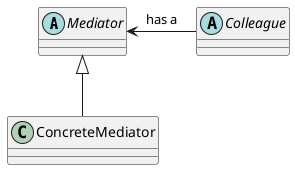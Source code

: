 @startuml
skinparam classAttributeIconSize 0

abstract class Mediator
abstract class Colleague
class ConcreteMediator

ConcreteMediator -up-|> Mediator
Colleague -left-> Mediator : has a

@enduml